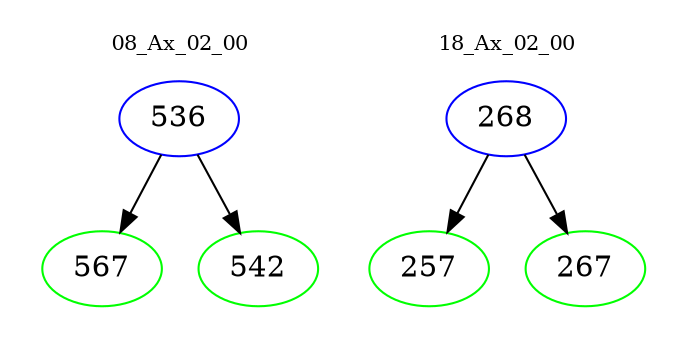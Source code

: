 digraph{
subgraph cluster_0 {
color = white
label = "08_Ax_02_00";
fontsize=10;
T0_536 [label="536", color="blue"]
T0_536 -> T0_567 [color="black"]
T0_567 [label="567", color="green"]
T0_536 -> T0_542 [color="black"]
T0_542 [label="542", color="green"]
}
subgraph cluster_1 {
color = white
label = "18_Ax_02_00";
fontsize=10;
T1_268 [label="268", color="blue"]
T1_268 -> T1_257 [color="black"]
T1_257 [label="257", color="green"]
T1_268 -> T1_267 [color="black"]
T1_267 [label="267", color="green"]
}
}
